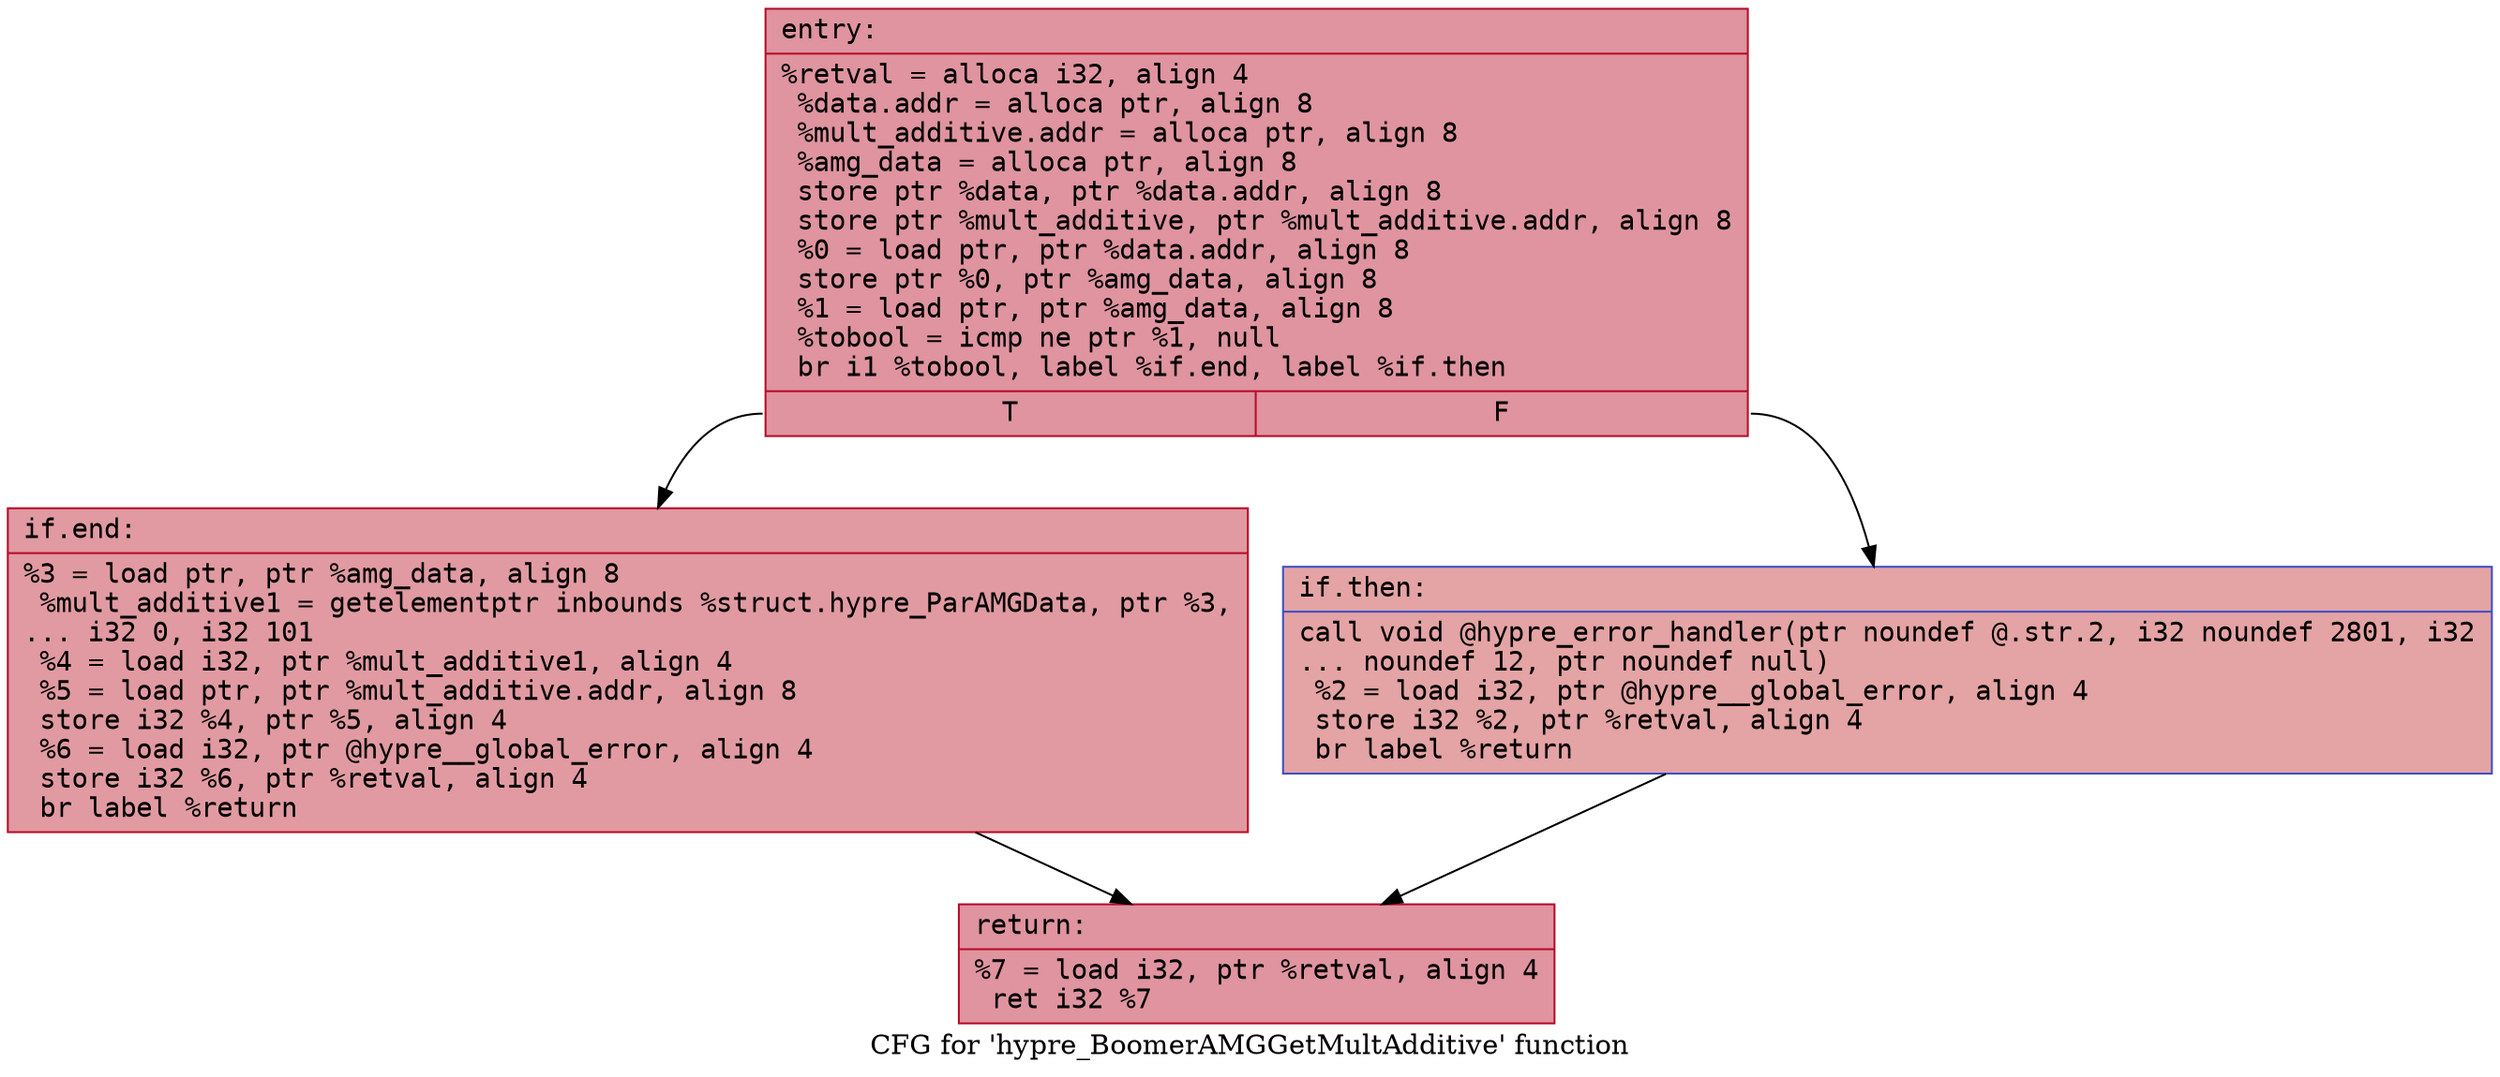 digraph "CFG for 'hypre_BoomerAMGGetMultAdditive' function" {
	label="CFG for 'hypre_BoomerAMGGetMultAdditive' function";

	Node0x55fa80ab3540 [shape=record,color="#b70d28ff", style=filled, fillcolor="#b70d2870" fontname="Courier",label="{entry:\l|  %retval = alloca i32, align 4\l  %data.addr = alloca ptr, align 8\l  %mult_additive.addr = alloca ptr, align 8\l  %amg_data = alloca ptr, align 8\l  store ptr %data, ptr %data.addr, align 8\l  store ptr %mult_additive, ptr %mult_additive.addr, align 8\l  %0 = load ptr, ptr %data.addr, align 8\l  store ptr %0, ptr %amg_data, align 8\l  %1 = load ptr, ptr %amg_data, align 8\l  %tobool = icmp ne ptr %1, null\l  br i1 %tobool, label %if.end, label %if.then\l|{<s0>T|<s1>F}}"];
	Node0x55fa80ab3540:s0 -> Node0x55fa80ab3c10[tooltip="entry -> if.end\nProbability 62.50%" ];
	Node0x55fa80ab3540:s1 -> Node0x55fa80ab3c80[tooltip="entry -> if.then\nProbability 37.50%" ];
	Node0x55fa80ab3c80 [shape=record,color="#3d50c3ff", style=filled, fillcolor="#c32e3170" fontname="Courier",label="{if.then:\l|  call void @hypre_error_handler(ptr noundef @.str.2, i32 noundef 2801, i32\l... noundef 12, ptr noundef null)\l  %2 = load i32, ptr @hypre__global_error, align 4\l  store i32 %2, ptr %retval, align 4\l  br label %return\l}"];
	Node0x55fa80ab3c80 -> Node0x55fa80ab40b0[tooltip="if.then -> return\nProbability 100.00%" ];
	Node0x55fa80ab3c10 [shape=record,color="#b70d28ff", style=filled, fillcolor="#bb1b2c70" fontname="Courier",label="{if.end:\l|  %3 = load ptr, ptr %amg_data, align 8\l  %mult_additive1 = getelementptr inbounds %struct.hypre_ParAMGData, ptr %3,\l... i32 0, i32 101\l  %4 = load i32, ptr %mult_additive1, align 4\l  %5 = load ptr, ptr %mult_additive.addr, align 8\l  store i32 %4, ptr %5, align 4\l  %6 = load i32, ptr @hypre__global_error, align 4\l  store i32 %6, ptr %retval, align 4\l  br label %return\l}"];
	Node0x55fa80ab3c10 -> Node0x55fa80ab40b0[tooltip="if.end -> return\nProbability 100.00%" ];
	Node0x55fa80ab40b0 [shape=record,color="#b70d28ff", style=filled, fillcolor="#b70d2870" fontname="Courier",label="{return:\l|  %7 = load i32, ptr %retval, align 4\l  ret i32 %7\l}"];
}
